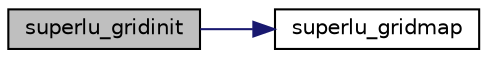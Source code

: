 digraph "superlu_gridinit"
{
 // LATEX_PDF_SIZE
  edge [fontname="Helvetica",fontsize="10",labelfontname="Helvetica",labelfontsize="10"];
  node [fontname="Helvetica",fontsize="10",shape=record];
  rankdir="LR";
  Node1 [label="superlu_gridinit",height=0.2,width=0.4,color="black", fillcolor="grey75", style="filled", fontcolor="black",tooltip="All processes in the MPI communicator must call this routine."];
  Node1 -> Node2 [color="midnightblue",fontsize="10",style="solid",fontname="Helvetica"];
  Node2 [label="superlu_gridmap",height=0.2,width=0.4,color="black", fillcolor="white", style="filled",URL="$superlu__grid_8c.html#aa6fe52b44752925396b0f3b464865802",tooltip="All processes in the MPI communicator must call this routine."];
}
